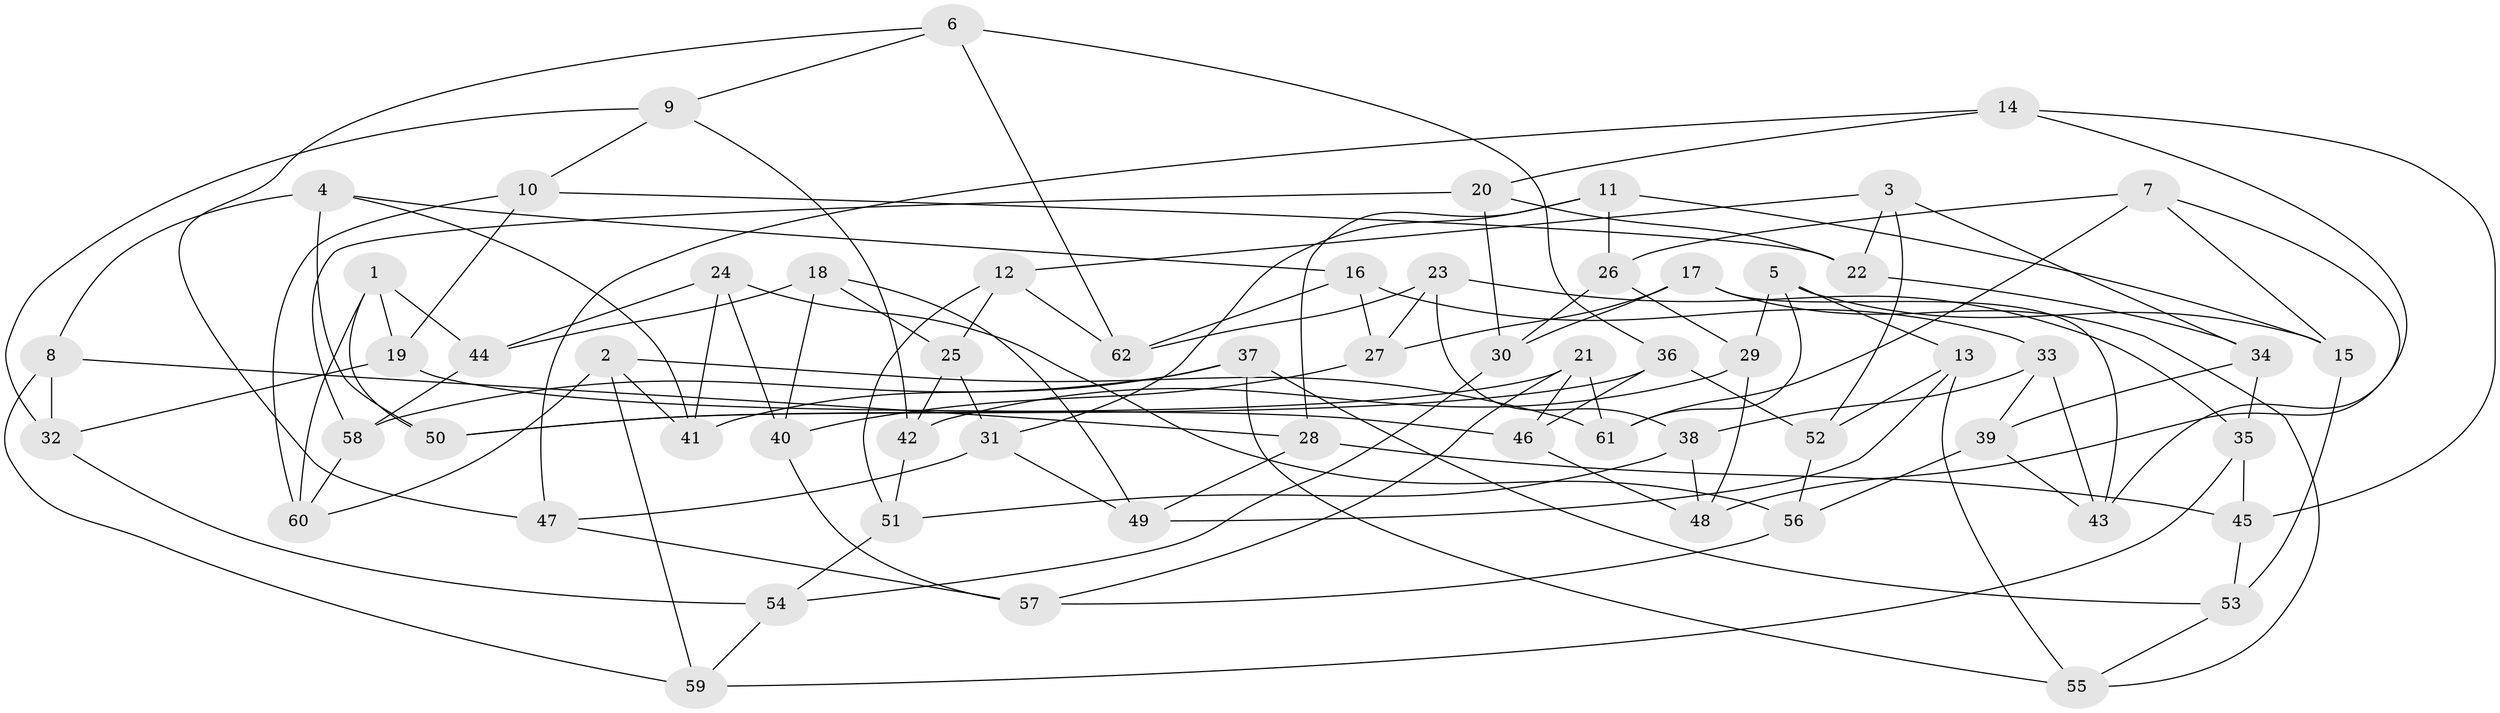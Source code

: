 // coarse degree distribution, {9: 0.05263157894736842, 6: 0.2631578947368421, 5: 0.15789473684210525, 7: 0.15789473684210525, 8: 0.15789473684210525, 4: 0.10526315789473684, 10: 0.05263157894736842, 3: 0.05263157894736842}
// Generated by graph-tools (version 1.1) at 2025/54/03/04/25 22:54:07]
// undirected, 62 vertices, 124 edges
graph export_dot {
  node [color=gray90,style=filled];
  1;
  2;
  3;
  4;
  5;
  6;
  7;
  8;
  9;
  10;
  11;
  12;
  13;
  14;
  15;
  16;
  17;
  18;
  19;
  20;
  21;
  22;
  23;
  24;
  25;
  26;
  27;
  28;
  29;
  30;
  31;
  32;
  33;
  34;
  35;
  36;
  37;
  38;
  39;
  40;
  41;
  42;
  43;
  44;
  45;
  46;
  47;
  48;
  49;
  50;
  51;
  52;
  53;
  54;
  55;
  56;
  57;
  58;
  59;
  60;
  61;
  62;
  1 -- 50;
  1 -- 19;
  1 -- 44;
  1 -- 60;
  2 -- 61;
  2 -- 59;
  2 -- 60;
  2 -- 41;
  3 -- 52;
  3 -- 34;
  3 -- 12;
  3 -- 22;
  4 -- 8;
  4 -- 41;
  4 -- 50;
  4 -- 16;
  5 -- 13;
  5 -- 15;
  5 -- 61;
  5 -- 29;
  6 -- 9;
  6 -- 36;
  6 -- 47;
  6 -- 62;
  7 -- 15;
  7 -- 26;
  7 -- 61;
  7 -- 43;
  8 -- 59;
  8 -- 28;
  8 -- 32;
  9 -- 42;
  9 -- 10;
  9 -- 32;
  10 -- 22;
  10 -- 19;
  10 -- 60;
  11 -- 31;
  11 -- 26;
  11 -- 15;
  11 -- 28;
  12 -- 51;
  12 -- 25;
  12 -- 62;
  13 -- 52;
  13 -- 55;
  13 -- 49;
  14 -- 47;
  14 -- 45;
  14 -- 20;
  14 -- 48;
  15 -- 53;
  16 -- 27;
  16 -- 62;
  16 -- 33;
  17 -- 43;
  17 -- 55;
  17 -- 30;
  17 -- 27;
  18 -- 44;
  18 -- 25;
  18 -- 40;
  18 -- 49;
  19 -- 46;
  19 -- 32;
  20 -- 30;
  20 -- 58;
  20 -- 22;
  21 -- 61;
  21 -- 57;
  21 -- 46;
  21 -- 50;
  22 -- 34;
  23 -- 62;
  23 -- 38;
  23 -- 35;
  23 -- 27;
  24 -- 40;
  24 -- 41;
  24 -- 56;
  24 -- 44;
  25 -- 42;
  25 -- 31;
  26 -- 29;
  26 -- 30;
  27 -- 40;
  28 -- 49;
  28 -- 45;
  29 -- 48;
  29 -- 42;
  30 -- 54;
  31 -- 49;
  31 -- 47;
  32 -- 54;
  33 -- 38;
  33 -- 43;
  33 -- 39;
  34 -- 35;
  34 -- 39;
  35 -- 45;
  35 -- 59;
  36 -- 50;
  36 -- 52;
  36 -- 46;
  37 -- 53;
  37 -- 41;
  37 -- 58;
  37 -- 55;
  38 -- 48;
  38 -- 51;
  39 -- 56;
  39 -- 43;
  40 -- 57;
  42 -- 51;
  44 -- 58;
  45 -- 53;
  46 -- 48;
  47 -- 57;
  51 -- 54;
  52 -- 56;
  53 -- 55;
  54 -- 59;
  56 -- 57;
  58 -- 60;
}
